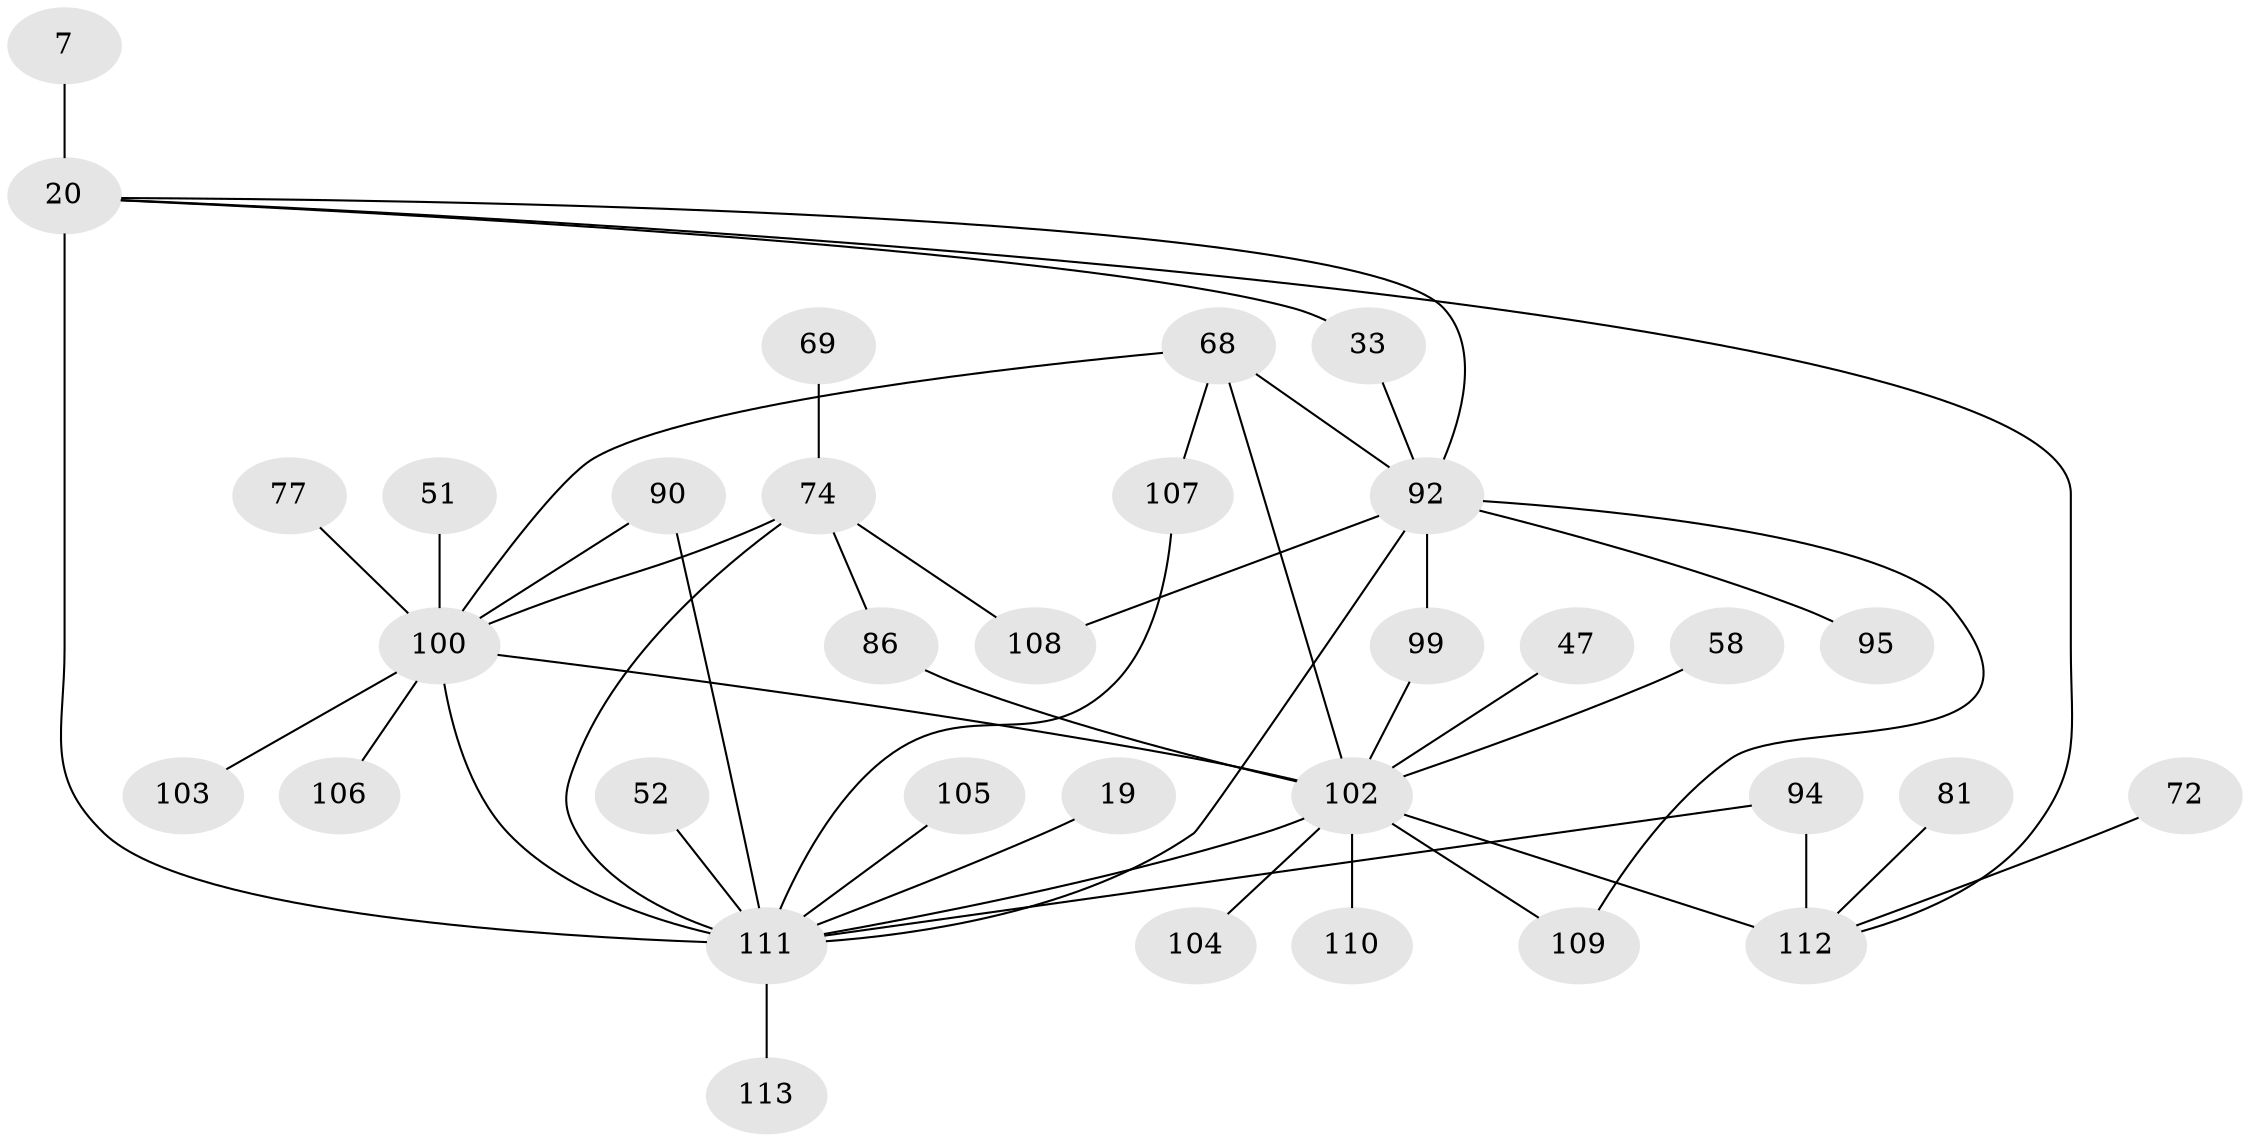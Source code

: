 // original degree distribution, {2: 0.37168141592920356, 9: 0.017699115044247787, 3: 0.19469026548672566, 5: 0.10619469026548672, 6: 0.035398230088495575, 1: 0.18584070796460178, 7: 0.008849557522123894, 4: 0.07964601769911504}
// Generated by graph-tools (version 1.1) at 2025/44/03/04/25 21:44:19]
// undirected, 33 vertices, 46 edges
graph export_dot {
graph [start="1"]
  node [color=gray90,style=filled];
  7;
  19;
  20 [super="+6"];
  33 [super="+9"];
  47;
  51;
  52;
  58 [super="+50"];
  68 [super="+62"];
  69;
  72;
  74 [super="+67"];
  77;
  81;
  86;
  90;
  92 [super="+43+59+79+89"];
  94;
  95;
  99 [super="+46+98+56"];
  100 [super="+66+91+41"];
  102 [super="+42+78+73+70"];
  103;
  104;
  105;
  106;
  107 [super="+84"];
  108;
  109 [super="+97"];
  110 [super="+64"];
  111 [super="+16+3+44+96+101"];
  112 [super="+85"];
  113;
  7 -- 20;
  19 -- 111;
  20 -- 111 [weight=8];
  20 -- 33 [weight=2];
  20 -- 92;
  20 -- 112;
  33 -- 92;
  47 -- 102;
  51 -- 100;
  52 -- 111;
  58 -- 102;
  68 -- 102 [weight=4];
  68 -- 107;
  68 -- 100;
  68 -- 92;
  69 -- 74;
  72 -- 112;
  74 -- 108;
  74 -- 86;
  74 -- 111 [weight=2];
  74 -- 100 [weight=3];
  77 -- 100;
  81 -- 112;
  86 -- 102;
  90 -- 111 [weight=3];
  90 -- 100;
  92 -- 111 [weight=3];
  92 -- 95;
  92 -- 99;
  92 -- 108;
  92 -- 109;
  94 -- 112;
  94 -- 111;
  99 -- 102 [weight=2];
  100 -- 102;
  100 -- 111 [weight=3];
  100 -- 103;
  100 -- 106;
  102 -- 104;
  102 -- 111 [weight=9];
  102 -- 112 [weight=3];
  102 -- 110 [weight=2];
  102 -- 109;
  105 -- 111;
  107 -- 111;
  111 -- 113;
}
